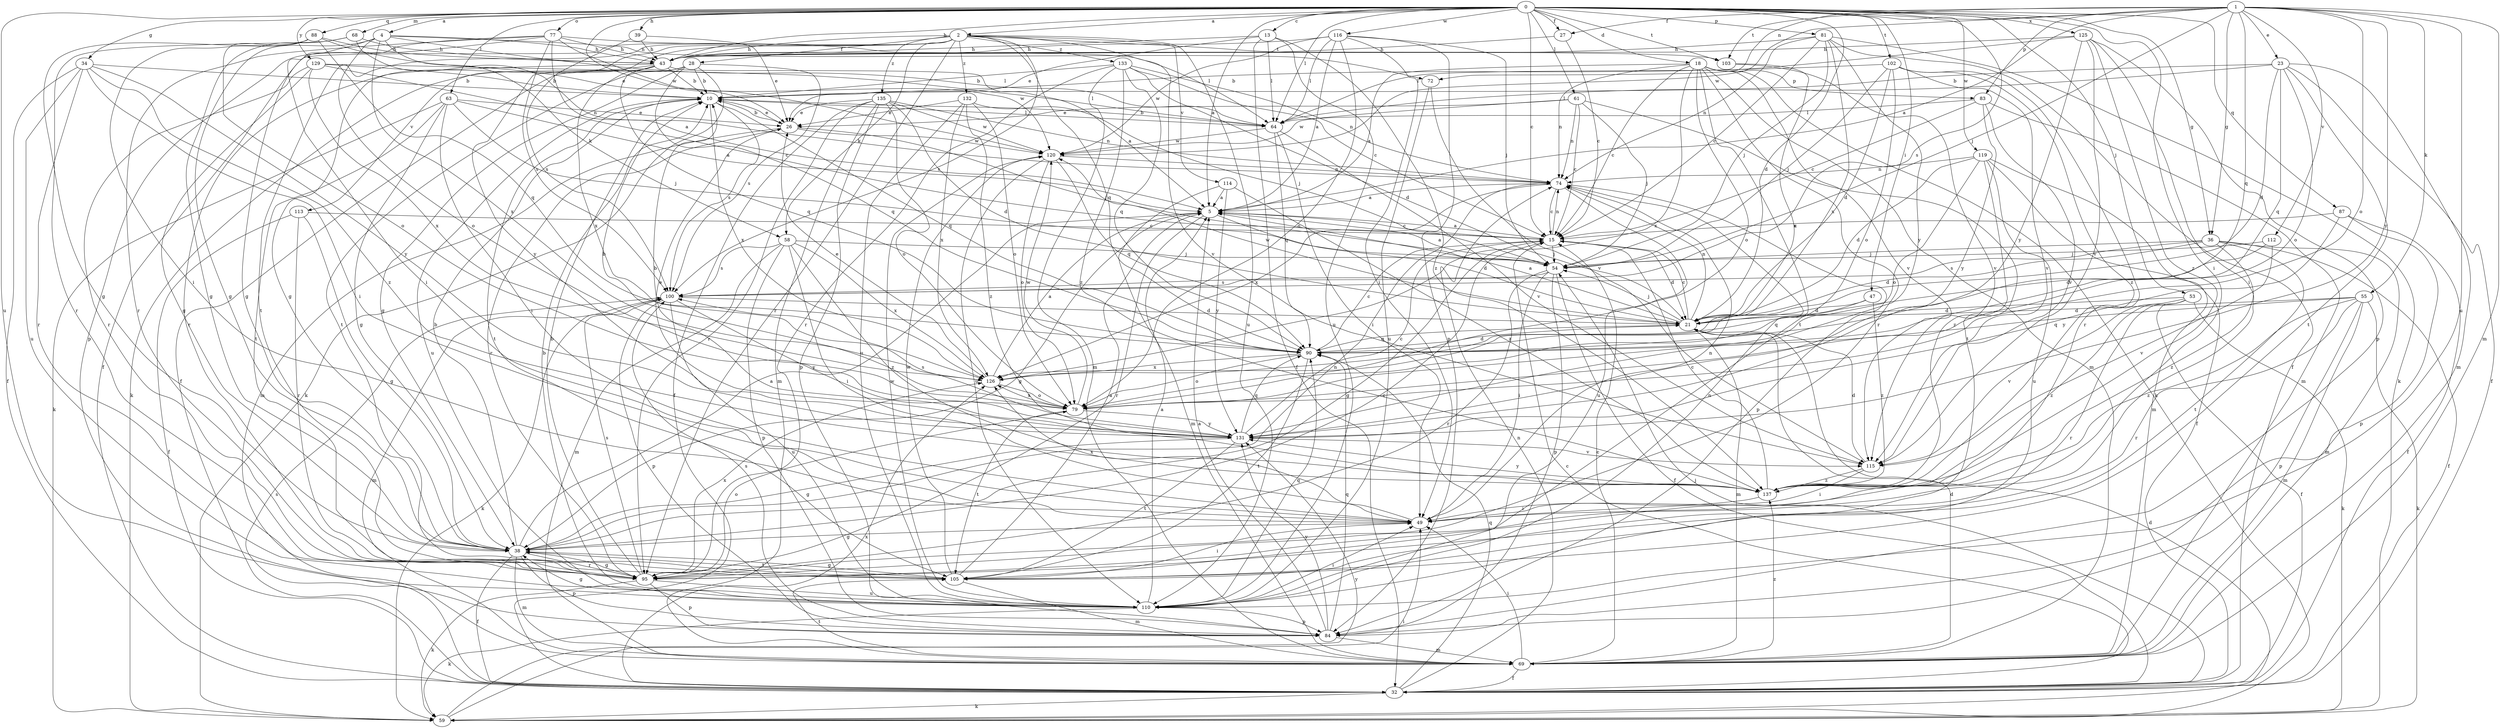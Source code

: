 strict digraph  {
0;
1;
2;
4;
5;
10;
13;
15;
18;
21;
23;
26;
27;
28;
32;
34;
36;
38;
39;
43;
47;
49;
53;
54;
55;
58;
59;
61;
63;
64;
68;
69;
72;
74;
77;
79;
81;
83;
84;
87;
88;
90;
95;
100;
102;
103;
105;
110;
112;
113;
114;
115;
116;
119;
120;
125;
126;
129;
131;
132;
133;
135;
137;
0 -> 2  [label=a];
0 -> 4  [label=a];
0 -> 5  [label=a];
0 -> 13  [label=c];
0 -> 15  [label=c];
0 -> 18  [label=d];
0 -> 21  [label=d];
0 -> 27  [label=f];
0 -> 34  [label=g];
0 -> 36  [label=g];
0 -> 39  [label=h];
0 -> 43  [label=h];
0 -> 47  [label=i];
0 -> 49  [label=i];
0 -> 53  [label=j];
0 -> 61  [label=l];
0 -> 63  [label=l];
0 -> 64  [label=l];
0 -> 68  [label=m];
0 -> 77  [label=o];
0 -> 81  [label=p];
0 -> 87  [label=q];
0 -> 88  [label=q];
0 -> 100  [label=s];
0 -> 102  [label=t];
0 -> 103  [label=t];
0 -> 110  [label=u];
0 -> 116  [label=w];
0 -> 119  [label=w];
0 -> 120  [label=w];
0 -> 125  [label=x];
0 -> 129  [label=y];
1 -> 5  [label=a];
1 -> 23  [label=e];
1 -> 27  [label=f];
1 -> 36  [label=g];
1 -> 54  [label=j];
1 -> 55  [label=k];
1 -> 69  [label=m];
1 -> 72  [label=n];
1 -> 79  [label=o];
1 -> 83  [label=p];
1 -> 90  [label=q];
1 -> 103  [label=t];
1 -> 110  [label=u];
1 -> 112  [label=v];
1 -> 120  [label=w];
1 -> 131  [label=y];
2 -> 28  [label=f];
2 -> 32  [label=f];
2 -> 38  [label=g];
2 -> 43  [label=h];
2 -> 58  [label=k];
2 -> 90  [label=q];
2 -> 95  [label=r];
2 -> 100  [label=s];
2 -> 103  [label=t];
2 -> 105  [label=t];
2 -> 110  [label=u];
2 -> 113  [label=v];
2 -> 114  [label=v];
2 -> 115  [label=v];
2 -> 132  [label=z];
2 -> 133  [label=z];
2 -> 135  [label=z];
4 -> 38  [label=g];
4 -> 43  [label=h];
4 -> 49  [label=i];
4 -> 58  [label=k];
4 -> 64  [label=l];
4 -> 72  [label=n];
4 -> 79  [label=o];
4 -> 126  [label=x];
5 -> 15  [label=c];
5 -> 21  [label=d];
5 -> 38  [label=g];
5 -> 95  [label=r];
10 -> 26  [label=e];
10 -> 64  [label=l];
10 -> 90  [label=q];
10 -> 100  [label=s];
10 -> 105  [label=t];
10 -> 110  [label=u];
10 -> 126  [label=x];
13 -> 26  [label=e];
13 -> 32  [label=f];
13 -> 43  [label=h];
13 -> 64  [label=l];
13 -> 110  [label=u];
13 -> 137  [label=z];
15 -> 5  [label=a];
15 -> 21  [label=d];
15 -> 38  [label=g];
15 -> 54  [label=j];
15 -> 74  [label=n];
18 -> 5  [label=a];
18 -> 15  [label=c];
18 -> 59  [label=k];
18 -> 69  [label=m];
18 -> 74  [label=n];
18 -> 79  [label=o];
18 -> 83  [label=p];
18 -> 95  [label=r];
18 -> 105  [label=t];
18 -> 115  [label=v];
18 -> 126  [label=x];
21 -> 5  [label=a];
21 -> 15  [label=c];
21 -> 54  [label=j];
21 -> 69  [label=m];
21 -> 74  [label=n];
21 -> 90  [label=q];
21 -> 120  [label=w];
23 -> 10  [label=b];
23 -> 21  [label=d];
23 -> 32  [label=f];
23 -> 64  [label=l];
23 -> 69  [label=m];
23 -> 79  [label=o];
23 -> 90  [label=q];
23 -> 105  [label=t];
26 -> 10  [label=b];
26 -> 54  [label=j];
26 -> 69  [label=m];
26 -> 95  [label=r];
26 -> 120  [label=w];
27 -> 15  [label=c];
27 -> 43  [label=h];
28 -> 10  [label=b];
28 -> 32  [label=f];
28 -> 38  [label=g];
28 -> 59  [label=k];
28 -> 90  [label=q];
28 -> 100  [label=s];
28 -> 105  [label=t];
32 -> 15  [label=c];
32 -> 54  [label=j];
32 -> 59  [label=k];
32 -> 74  [label=n];
32 -> 90  [label=q];
32 -> 100  [label=s];
32 -> 126  [label=x];
34 -> 10  [label=b];
34 -> 32  [label=f];
34 -> 49  [label=i];
34 -> 95  [label=r];
34 -> 110  [label=u];
34 -> 131  [label=y];
34 -> 137  [label=z];
36 -> 21  [label=d];
36 -> 32  [label=f];
36 -> 54  [label=j];
36 -> 69  [label=m];
36 -> 100  [label=s];
36 -> 105  [label=t];
36 -> 137  [label=z];
38 -> 5  [label=a];
38 -> 10  [label=b];
38 -> 15  [label=c];
38 -> 32  [label=f];
38 -> 69  [label=m];
38 -> 74  [label=n];
38 -> 84  [label=p];
38 -> 95  [label=r];
38 -> 105  [label=t];
39 -> 26  [label=e];
39 -> 43  [label=h];
39 -> 100  [label=s];
43 -> 5  [label=a];
43 -> 10  [label=b];
43 -> 59  [label=k];
43 -> 90  [label=q];
43 -> 95  [label=r];
43 -> 126  [label=x];
43 -> 131  [label=y];
47 -> 21  [label=d];
47 -> 90  [label=q];
47 -> 137  [label=z];
49 -> 38  [label=g];
49 -> 74  [label=n];
49 -> 126  [label=x];
53 -> 21  [label=d];
53 -> 32  [label=f];
53 -> 59  [label=k];
53 -> 95  [label=r];
53 -> 115  [label=v];
53 -> 137  [label=z];
54 -> 5  [label=a];
54 -> 32  [label=f];
54 -> 49  [label=i];
54 -> 84  [label=p];
54 -> 95  [label=r];
54 -> 100  [label=s];
55 -> 21  [label=d];
55 -> 59  [label=k];
55 -> 69  [label=m];
55 -> 84  [label=p];
55 -> 90  [label=q];
55 -> 95  [label=r];
55 -> 137  [label=z];
58 -> 49  [label=i];
58 -> 54  [label=j];
58 -> 69  [label=m];
58 -> 84  [label=p];
58 -> 100  [label=s];
58 -> 126  [label=x];
58 -> 137  [label=z];
59 -> 21  [label=d];
59 -> 49  [label=i];
59 -> 131  [label=y];
61 -> 15  [label=c];
61 -> 26  [label=e];
61 -> 54  [label=j];
61 -> 74  [label=n];
61 -> 105  [label=t];
61 -> 120  [label=w];
63 -> 5  [label=a];
63 -> 26  [label=e];
63 -> 38  [label=g];
63 -> 49  [label=i];
63 -> 54  [label=j];
63 -> 59  [label=k];
63 -> 105  [label=t];
64 -> 10  [label=b];
64 -> 49  [label=i];
64 -> 90  [label=q];
64 -> 115  [label=v];
64 -> 120  [label=w];
68 -> 38  [label=g];
68 -> 43  [label=h];
68 -> 74  [label=n];
68 -> 95  [label=r];
69 -> 15  [label=c];
69 -> 21  [label=d];
69 -> 32  [label=f];
69 -> 49  [label=i];
69 -> 105  [label=t];
69 -> 137  [label=z];
72 -> 110  [label=u];
72 -> 115  [label=v];
74 -> 5  [label=a];
74 -> 15  [label=c];
74 -> 84  [label=p];
74 -> 110  [label=u];
74 -> 126  [label=x];
77 -> 5  [label=a];
77 -> 38  [label=g];
77 -> 43  [label=h];
77 -> 64  [label=l];
77 -> 84  [label=p];
77 -> 95  [label=r];
77 -> 100  [label=s];
77 -> 120  [label=w];
79 -> 10  [label=b];
79 -> 105  [label=t];
79 -> 120  [label=w];
79 -> 126  [label=x];
79 -> 131  [label=y];
81 -> 15  [label=c];
81 -> 32  [label=f];
81 -> 43  [label=h];
81 -> 54  [label=j];
81 -> 59  [label=k];
81 -> 74  [label=n];
81 -> 126  [label=x];
81 -> 131  [label=y];
83 -> 15  [label=c];
83 -> 64  [label=l];
83 -> 69  [label=m];
83 -> 115  [label=v];
83 -> 131  [label=y];
84 -> 5  [label=a];
84 -> 69  [label=m];
84 -> 90  [label=q];
84 -> 100  [label=s];
84 -> 131  [label=y];
87 -> 15  [label=c];
87 -> 32  [label=f];
87 -> 84  [label=p];
87 -> 131  [label=y];
88 -> 26  [label=e];
88 -> 38  [label=g];
88 -> 43  [label=h];
88 -> 49  [label=i];
88 -> 79  [label=o];
88 -> 90  [label=q];
90 -> 15  [label=c];
90 -> 21  [label=d];
90 -> 79  [label=o];
90 -> 105  [label=t];
90 -> 126  [label=x];
95 -> 10  [label=b];
95 -> 38  [label=g];
95 -> 59  [label=k];
95 -> 79  [label=o];
95 -> 84  [label=p];
95 -> 100  [label=s];
95 -> 110  [label=u];
95 -> 126  [label=x];
100 -> 21  [label=d];
100 -> 59  [label=k];
100 -> 69  [label=m];
100 -> 84  [label=p];
100 -> 110  [label=u];
100 -> 131  [label=y];
102 -> 10  [label=b];
102 -> 21  [label=d];
102 -> 54  [label=j];
102 -> 79  [label=o];
102 -> 95  [label=r];
102 -> 115  [label=v];
102 -> 137  [label=z];
103 -> 115  [label=v];
103 -> 126  [label=x];
105 -> 5  [label=a];
105 -> 38  [label=g];
105 -> 49  [label=i];
105 -> 69  [label=m];
105 -> 120  [label=w];
110 -> 5  [label=a];
110 -> 10  [label=b];
110 -> 38  [label=g];
110 -> 49  [label=i];
110 -> 59  [label=k];
110 -> 74  [label=n];
110 -> 84  [label=p];
110 -> 90  [label=q];
110 -> 120  [label=w];
112 -> 21  [label=d];
112 -> 54  [label=j];
112 -> 115  [label=v];
113 -> 15  [label=c];
113 -> 32  [label=f];
113 -> 38  [label=g];
113 -> 95  [label=r];
114 -> 5  [label=a];
114 -> 69  [label=m];
114 -> 131  [label=y];
114 -> 137  [label=z];
115 -> 21  [label=d];
115 -> 49  [label=i];
115 -> 137  [label=z];
116 -> 5  [label=a];
116 -> 43  [label=h];
116 -> 49  [label=i];
116 -> 54  [label=j];
116 -> 64  [label=l];
116 -> 79  [label=o];
116 -> 84  [label=p];
116 -> 120  [label=w];
119 -> 21  [label=d];
119 -> 32  [label=f];
119 -> 69  [label=m];
119 -> 74  [label=n];
119 -> 79  [label=o];
119 -> 110  [label=u];
119 -> 137  [label=z];
120 -> 74  [label=n];
120 -> 79  [label=o];
120 -> 90  [label=q];
120 -> 110  [label=u];
125 -> 43  [label=h];
125 -> 49  [label=i];
125 -> 64  [label=l];
125 -> 84  [label=p];
125 -> 115  [label=v];
125 -> 131  [label=y];
125 -> 137  [label=z];
126 -> 5  [label=a];
126 -> 26  [label=e];
126 -> 79  [label=o];
129 -> 10  [label=b];
129 -> 15  [label=c];
129 -> 38  [label=g];
129 -> 64  [label=l];
129 -> 95  [label=r];
129 -> 126  [label=x];
131 -> 10  [label=b];
131 -> 15  [label=c];
131 -> 26  [label=e];
131 -> 38  [label=g];
131 -> 90  [label=q];
131 -> 100  [label=s];
131 -> 105  [label=t];
131 -> 115  [label=v];
132 -> 26  [label=e];
132 -> 54  [label=j];
132 -> 79  [label=o];
132 -> 110  [label=u];
132 -> 126  [label=x];
132 -> 137  [label=z];
133 -> 10  [label=b];
133 -> 15  [label=c];
133 -> 21  [label=d];
133 -> 69  [label=m];
133 -> 74  [label=n];
133 -> 90  [label=q];
133 -> 95  [label=r];
133 -> 137  [label=z];
135 -> 21  [label=d];
135 -> 26  [label=e];
135 -> 32  [label=f];
135 -> 69  [label=m];
135 -> 74  [label=n];
135 -> 79  [label=o];
135 -> 84  [label=p];
135 -> 95  [label=r];
135 -> 120  [label=w];
137 -> 15  [label=c];
137 -> 49  [label=i];
137 -> 131  [label=y];
}
